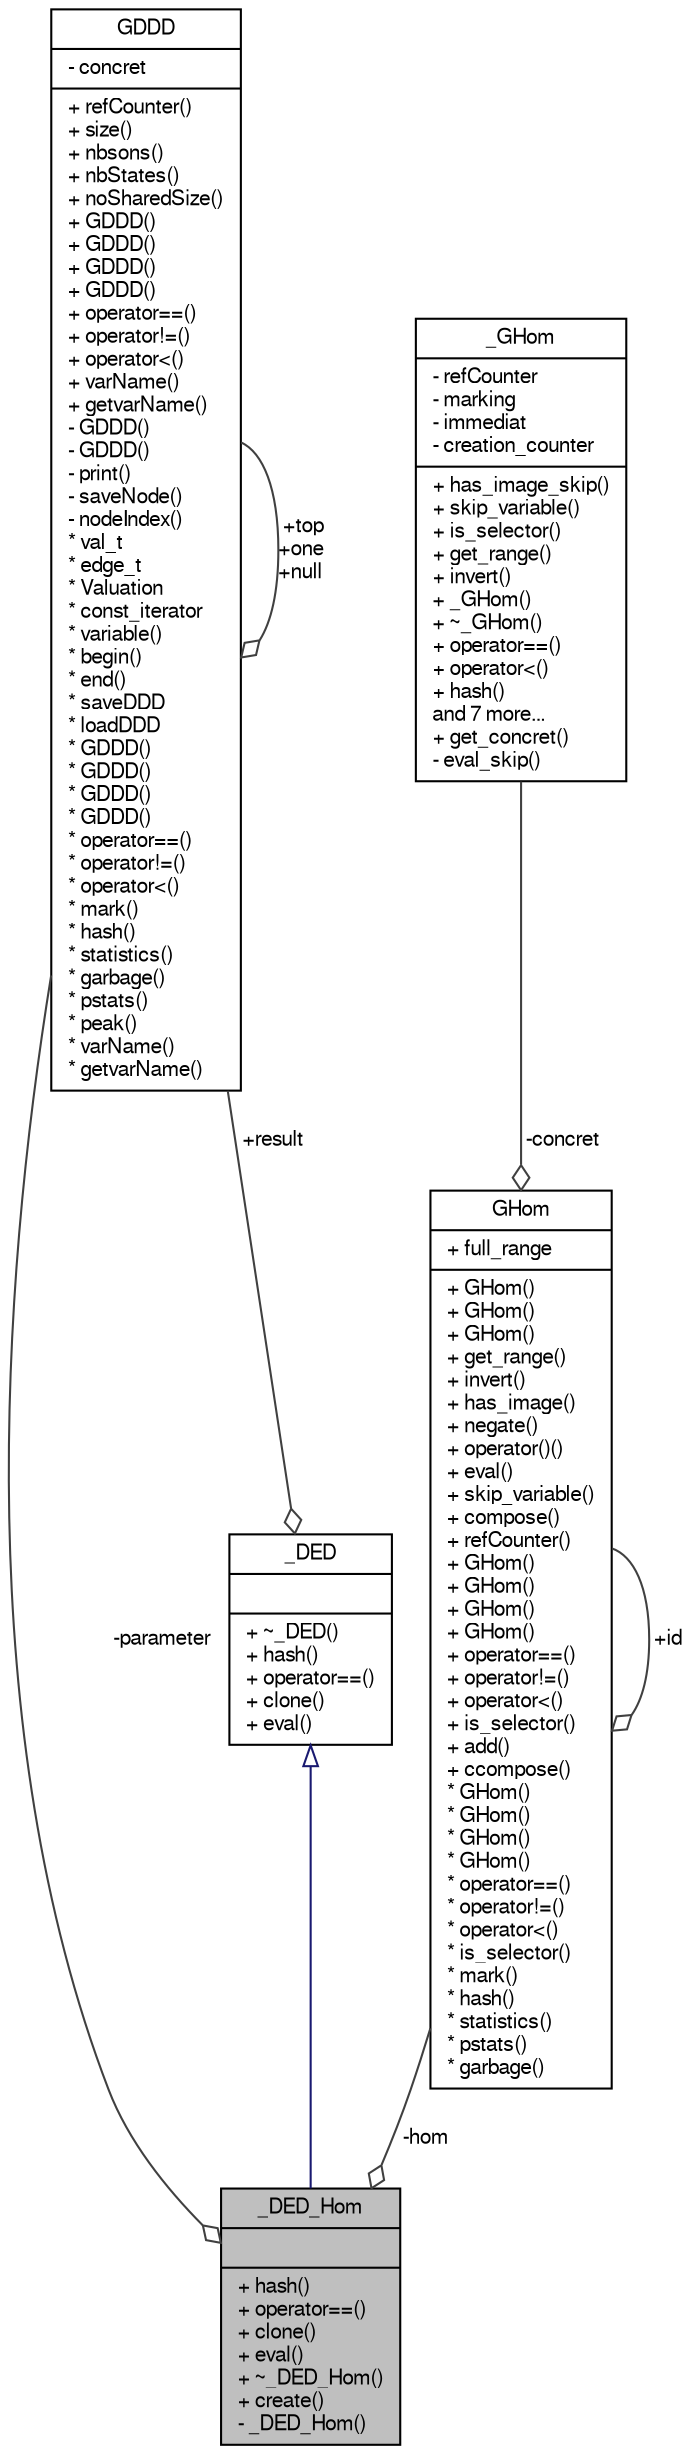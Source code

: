 digraph "_DED_Hom"
{
  edge [fontname="FreeSans",fontsize="10",labelfontname="FreeSans",labelfontsize="10"];
  node [fontname="FreeSans",fontsize="10",shape=record];
  Node1 [label="{_DED_Hom\n||+ hash()\l+ operator==()\l+ clone()\l+ eval()\l+ ~_DED_Hom()\l+ create()\l- _DED_Hom()\l}",height=0.2,width=0.4,color="black", fillcolor="grey75", style="filled" fontcolor="black"];
  Node2 -> Node1 [dir="back",color="midnightblue",fontsize="10",style="solid",arrowtail="onormal",fontname="FreeSans"];
  Node2 [label="{_DED\n||+ ~_DED()\l+ hash()\l+ operator==()\l+ clone()\l+ eval()\l}",height=0.2,width=0.4,color="black", fillcolor="white", style="filled",URL="$class__DED.html"];
  Node3 -> Node2 [color="grey25",fontsize="10",style="solid",label=" +result" ,arrowhead="odiamond",fontname="FreeSans"];
  Node3 [label="{GDDD\n|- concret\l|+ refCounter()\l+ size()\l+ nbsons()\l+ nbStates()\l+ noSharedSize()\l+ GDDD()\l+ GDDD()\l+ GDDD()\l+ GDDD()\l+ operator==()\l+ operator!=()\l+ operator\<()\l+ varName()\l+ getvarName()\l- GDDD()\l- GDDD()\l- print()\l- saveNode()\l- nodeIndex()\l* val_t\l* edge_t\l* Valuation\l* const_iterator\l* variable()\l* begin()\l* end()\l* saveDDD\l* loadDDD\l* GDDD()\l* GDDD()\l* GDDD()\l* GDDD()\l* operator==()\l* operator!=()\l* operator\<()\l* mark()\l* hash()\l* statistics()\l* garbage()\l* pstats()\l* peak()\l* varName()\l* getvarName()\l}",height=0.2,width=0.4,color="black", fillcolor="white", style="filled",URL="$classGDDD.html",tooltip="This class is the base class representing a Data Decision Diagram. "];
  Node3 -> Node3 [color="grey25",fontsize="10",style="solid",label=" +top\n+one\n+null" ,arrowhead="odiamond",fontname="FreeSans"];
  Node3 -> Node1 [color="grey25",fontsize="10",style="solid",label=" -parameter" ,arrowhead="odiamond",fontname="FreeSans"];
  Node4 -> Node1 [color="grey25",fontsize="10",style="solid",label=" -hom" ,arrowhead="odiamond",fontname="FreeSans"];
  Node4 [label="{GHom\n|+ full_range\l|+ GHom()\l+ GHom()\l+ GHom()\l+ get_range()\l+ invert()\l+ has_image()\l+ negate()\l+ operator()()\l+ eval()\l+ skip_variable()\l+ compose()\l+ refCounter()\l+ GHom()\l+ GHom()\l+ GHom()\l+ GHom()\l+ operator==()\l+ operator!=()\l+ operator\<()\l+ is_selector()\l+ add()\l+ ccompose()\l* GHom()\l* GHom()\l* GHom()\l* GHom()\l* operator==()\l* operator!=()\l* operator\<()\l* is_selector()\l* mark()\l* hash()\l* statistics()\l* pstats()\l* garbage()\l}",height=0.2,width=0.4,color="black", fillcolor="white", style="filled",URL="$classGHom.html",tooltip="This class is the base class representing a homomorphism over DDD. "];
  Node5 -> Node4 [color="grey25",fontsize="10",style="solid",label=" -concret" ,arrowhead="odiamond",fontname="FreeSans"];
  Node5 [label="{_GHom\n|- refCounter\l- marking\l- immediat\l- creation_counter\l|+ has_image_skip()\l+ skip_variable()\l+ is_selector()\l+ get_range()\l+ invert()\l+ _GHom()\l+ ~_GHom()\l+ operator==()\l+ operator\<()\l+ hash()\land 7 more...\l+ get_concret()\l- eval_skip()\l}",height=0.2,width=0.4,color="black", fillcolor="white", style="filled",URL="$class__GHom.html",tooltip="The concrete data class for Homomorphisms. "];
  Node4 -> Node4 [color="grey25",fontsize="10",style="solid",label=" +id" ,arrowhead="odiamond",fontname="FreeSans"];
}
